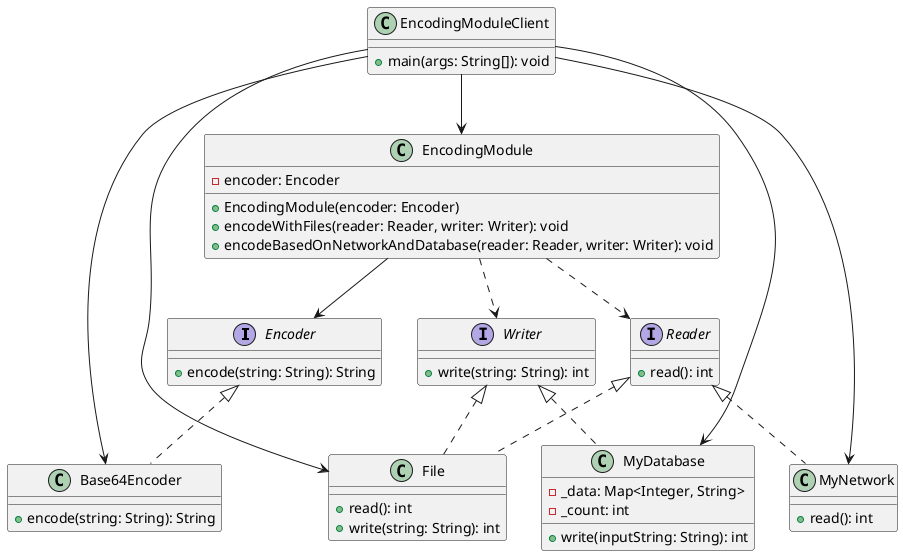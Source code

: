 @startuml

interface Encoder {
    + encode(string: String): String
}

class Base64Encoder {
    + encode(string: String): String
}

class EncodingModule {
    - encoder: Encoder
    + EncodingModule(encoder: Encoder)
    + encodeWithFiles(reader: Reader, writer: Writer): void
    + encodeBasedOnNetworkAndDatabase(reader: Reader, writer: Writer): void
}

class EncodingModuleClient {
    + main(args: String[]): void
}

interface Reader {
    + read(): int
}

interface Writer {
    + write(string: String): int
}

class File {
    + read(): int
    + write(string: String): int
}

class MyDatabase {
    - _data: Map<Integer, String>
    - _count: int
    + write(inputString: String): int
}

class MyNetwork {
    + read(): int
}

Encoder <|.. Base64Encoder
EncodingModule --> Encoder
EncodingModule ..> Reader
EncodingModule ..> Writer
EncodingModuleClient --> EncodingModule
EncodingModuleClient --> File
EncodingModuleClient --> MyNetwork
EncodingModuleClient --> MyDatabase
EncodingModuleClient --> Base64Encoder
Reader <|.. File
Writer <|.. File
Writer <|.. MyDatabase
Reader <|.. MyNetwork

@enduml
